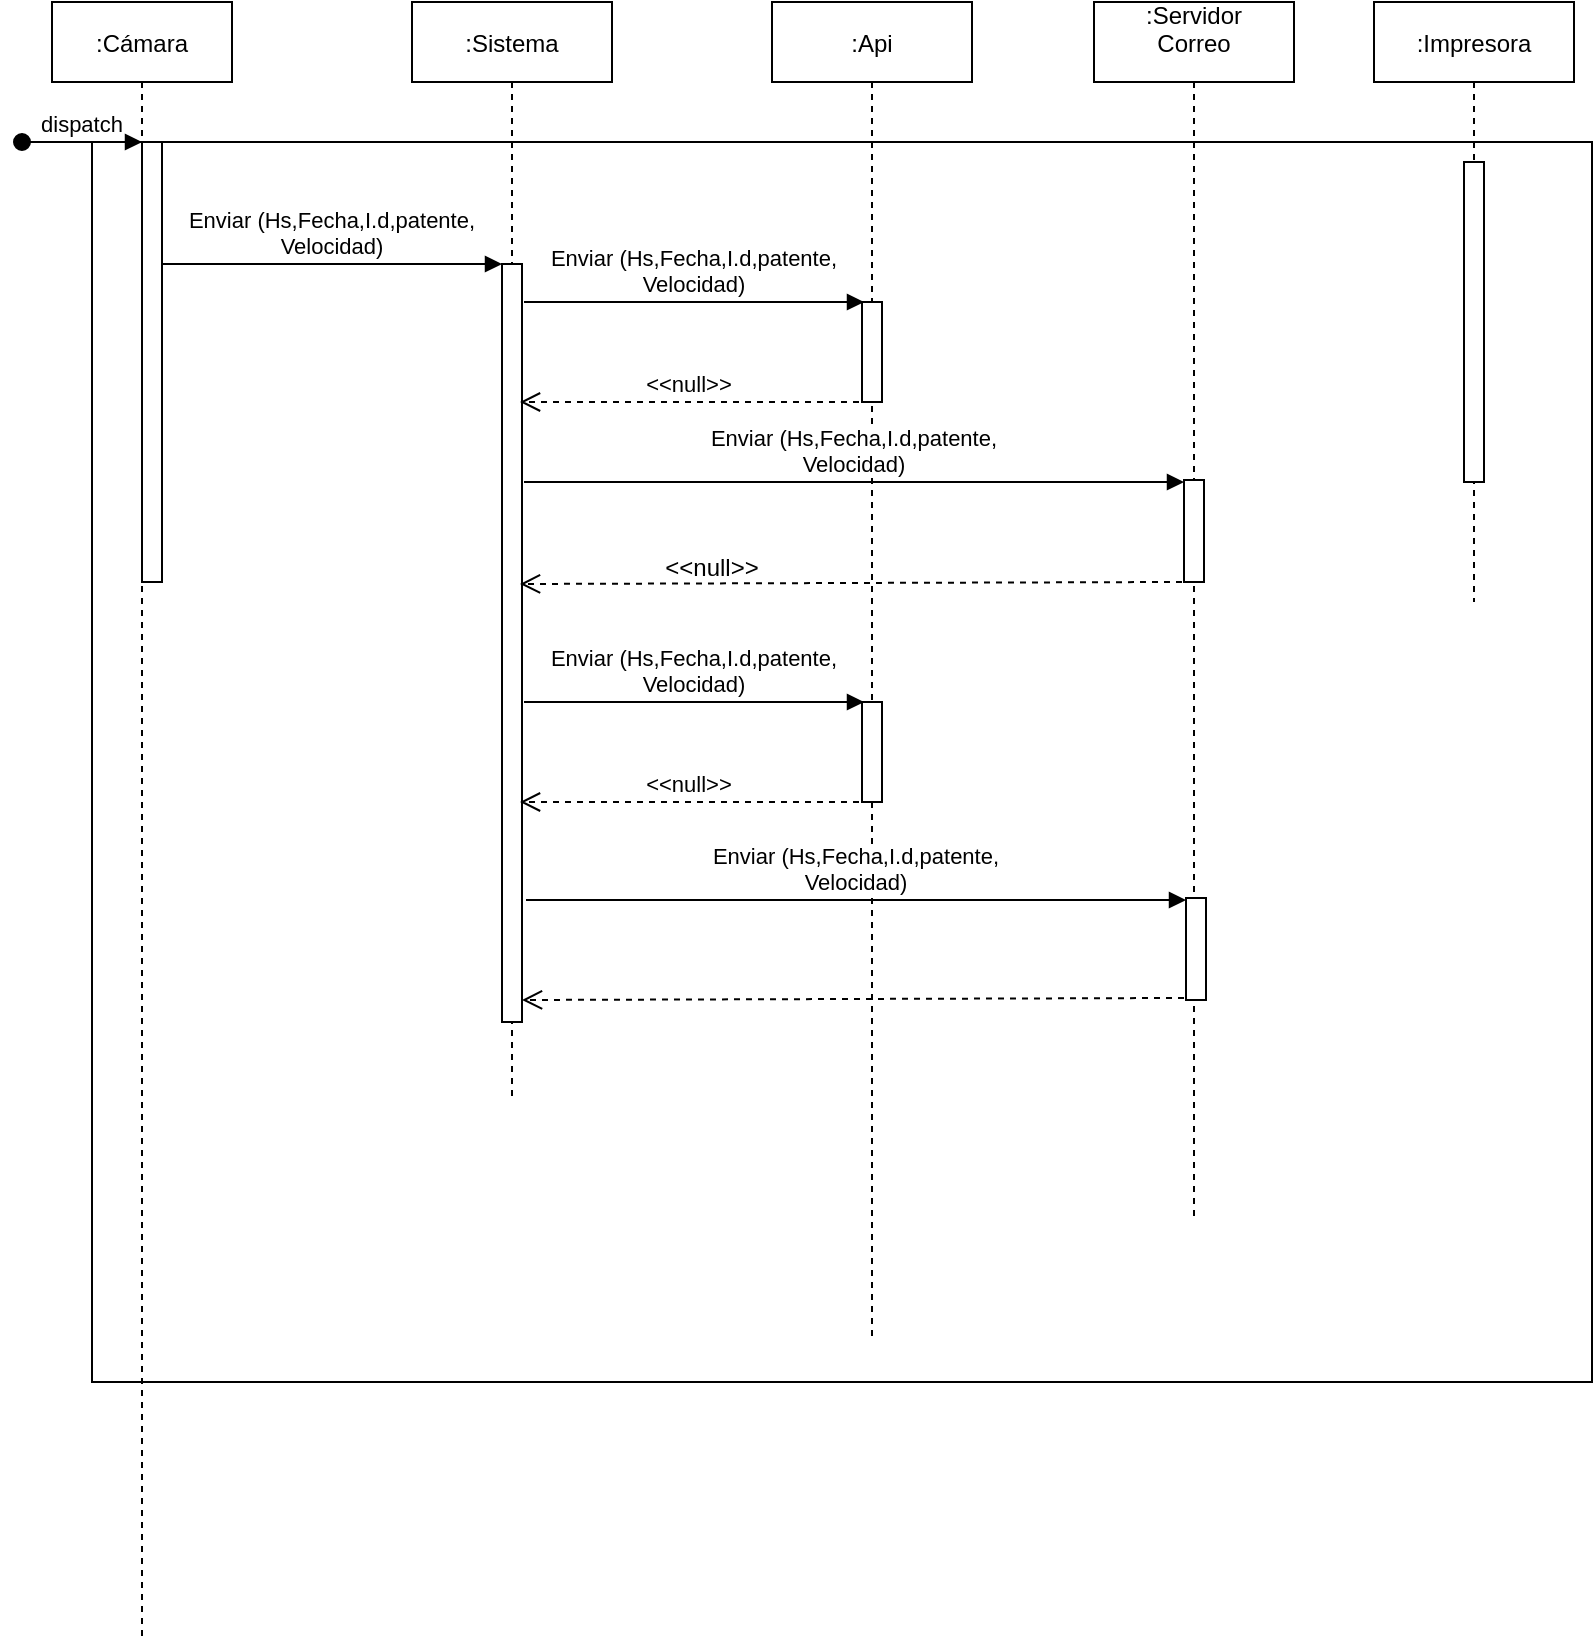 <mxfile version="20.5.1" type="github">
  <diagram id="kgpKYQtTHZ0yAKxKKP6v" name="Page-1">
    <mxGraphModel dx="868" dy="482" grid="1" gridSize="10" guides="1" tooltips="1" connect="1" arrows="1" fold="1" page="1" pageScale="1" pageWidth="850" pageHeight="1100" math="0" shadow="0">
      <root>
        <mxCell id="0" />
        <mxCell id="1" parent="0" />
        <mxCell id="M0CQ6oxBDmV-9MIL71eg-13" value="" style="rounded=0;whiteSpace=wrap;html=1;" parent="1" vertex="1">
          <mxGeometry x="60" y="150" width="750" height="620" as="geometry" />
        </mxCell>
        <mxCell id="3nuBFxr9cyL0pnOWT2aG-1" value=":Cámara" style="shape=umlLifeline;perimeter=lifelinePerimeter;container=1;collapsible=0;recursiveResize=0;rounded=0;shadow=0;strokeWidth=1;" parent="1" vertex="1">
          <mxGeometry x="40" y="80" width="90" height="820" as="geometry" />
        </mxCell>
        <mxCell id="3nuBFxr9cyL0pnOWT2aG-2" value="" style="points=[];perimeter=orthogonalPerimeter;rounded=0;shadow=0;strokeWidth=1;" parent="3nuBFxr9cyL0pnOWT2aG-1" vertex="1">
          <mxGeometry x="45" y="70" width="10" height="220" as="geometry" />
        </mxCell>
        <mxCell id="3nuBFxr9cyL0pnOWT2aG-3" value="dispatch" style="verticalAlign=bottom;startArrow=oval;endArrow=block;startSize=8;shadow=0;strokeWidth=1;" parent="3nuBFxr9cyL0pnOWT2aG-1" target="3nuBFxr9cyL0pnOWT2aG-2" edge="1">
          <mxGeometry relative="1" as="geometry">
            <mxPoint x="-15" y="70" as="sourcePoint" />
          </mxGeometry>
        </mxCell>
        <mxCell id="3nuBFxr9cyL0pnOWT2aG-5" value=":Sistema" style="shape=umlLifeline;perimeter=lifelinePerimeter;container=1;collapsible=0;recursiveResize=0;rounded=0;shadow=0;strokeWidth=1;" parent="1" vertex="1">
          <mxGeometry x="220" y="80" width="100" height="550" as="geometry" />
        </mxCell>
        <mxCell id="3nuBFxr9cyL0pnOWT2aG-6" value="" style="points=[];perimeter=orthogonalPerimeter;rounded=0;shadow=0;strokeWidth=1;" parent="3nuBFxr9cyL0pnOWT2aG-5" vertex="1">
          <mxGeometry x="45" y="131" width="10" height="379" as="geometry" />
        </mxCell>
        <mxCell id="3nuBFxr9cyL0pnOWT2aG-8" value="Enviar (Hs,Fecha,I.d,patente,&#xa;Velocidad)" style="verticalAlign=bottom;endArrow=block;entryX=0;entryY=0;shadow=0;strokeWidth=1;" parent="1" edge="1">
          <mxGeometry relative="1" as="geometry">
            <mxPoint x="95" y="211" as="sourcePoint" />
            <mxPoint x="265" y="211.0" as="targetPoint" />
            <Array as="points">
              <mxPoint x="175" y="211" />
            </Array>
          </mxGeometry>
        </mxCell>
        <mxCell id="M0CQ6oxBDmV-9MIL71eg-2" value=":Api" style="shape=umlLifeline;perimeter=lifelinePerimeter;container=1;collapsible=0;recursiveResize=0;rounded=0;shadow=0;strokeWidth=1;" parent="1" vertex="1">
          <mxGeometry x="400" y="80" width="100" height="670" as="geometry" />
        </mxCell>
        <mxCell id="M0CQ6oxBDmV-9MIL71eg-3" value="" style="points=[];perimeter=orthogonalPerimeter;rounded=0;shadow=0;strokeWidth=1;" parent="M0CQ6oxBDmV-9MIL71eg-2" vertex="1">
          <mxGeometry x="45" y="150" width="10" height="50" as="geometry" />
        </mxCell>
        <mxCell id="SZ8pcLvOxQJ-LKVlNp_l-4" value="" style="points=[];perimeter=orthogonalPerimeter;rounded=0;shadow=0;strokeWidth=1;" vertex="1" parent="M0CQ6oxBDmV-9MIL71eg-2">
          <mxGeometry x="45" y="350" width="10" height="50" as="geometry" />
        </mxCell>
        <mxCell id="M0CQ6oxBDmV-9MIL71eg-4" value=":Servidor&#xa;Correo&#xa;" style="shape=umlLifeline;perimeter=lifelinePerimeter;container=1;collapsible=0;recursiveResize=0;rounded=0;shadow=0;strokeWidth=1;" parent="1" vertex="1">
          <mxGeometry x="561" y="80" width="100" height="610" as="geometry" />
        </mxCell>
        <mxCell id="M0CQ6oxBDmV-9MIL71eg-5" value="" style="points=[];perimeter=orthogonalPerimeter;rounded=0;shadow=0;strokeWidth=1;" parent="M0CQ6oxBDmV-9MIL71eg-4" vertex="1">
          <mxGeometry x="45" y="239" width="10" height="51" as="geometry" />
        </mxCell>
        <mxCell id="M0CQ6oxBDmV-9MIL71eg-9" value="Enviar (Hs,Fecha,I.d,patente,&#xa;Velocidad)" style="verticalAlign=bottom;endArrow=block;shadow=0;strokeWidth=1;" parent="M0CQ6oxBDmV-9MIL71eg-4" edge="1">
          <mxGeometry relative="1" as="geometry">
            <mxPoint x="-285" y="240" as="sourcePoint" />
            <mxPoint x="45" y="240" as="targetPoint" />
            <Array as="points" />
          </mxGeometry>
        </mxCell>
        <mxCell id="M0CQ6oxBDmV-9MIL71eg-6" value=":Impresora" style="shape=umlLifeline;perimeter=lifelinePerimeter;container=1;collapsible=0;recursiveResize=0;rounded=0;shadow=0;strokeWidth=1;" parent="1" vertex="1">
          <mxGeometry x="701" y="80" width="100" height="300" as="geometry" />
        </mxCell>
        <mxCell id="M0CQ6oxBDmV-9MIL71eg-7" value="" style="points=[];perimeter=orthogonalPerimeter;rounded=0;shadow=0;strokeWidth=1;" parent="M0CQ6oxBDmV-9MIL71eg-6" vertex="1">
          <mxGeometry x="45" y="80" width="10" height="160" as="geometry" />
        </mxCell>
        <mxCell id="M0CQ6oxBDmV-9MIL71eg-8" value="Enviar (Hs,Fecha,I.d,patente,&#xa;Velocidad)" style="verticalAlign=bottom;endArrow=block;entryX=0;entryY=0;shadow=0;strokeWidth=1;" parent="1" edge="1">
          <mxGeometry relative="1" as="geometry">
            <mxPoint x="276" y="230" as="sourcePoint" />
            <mxPoint x="446" y="230.0" as="targetPoint" />
            <Array as="points">
              <mxPoint x="356" y="230" />
            </Array>
          </mxGeometry>
        </mxCell>
        <mxCell id="M0CQ6oxBDmV-9MIL71eg-10" value="&lt;&lt;null&gt;&gt;" style="verticalAlign=bottom;endArrow=open;dashed=1;endSize=8;shadow=0;strokeWidth=1;" parent="1" edge="1">
          <mxGeometry relative="1" as="geometry">
            <mxPoint x="274" y="280" as="targetPoint" />
            <mxPoint x="443.5" y="280" as="sourcePoint" />
          </mxGeometry>
        </mxCell>
        <mxCell id="M0CQ6oxBDmV-9MIL71eg-11" value="" style="verticalAlign=bottom;endArrow=open;dashed=1;endSize=8;shadow=0;strokeWidth=1;exitX=0.1;exitY=0.784;exitDx=0;exitDy=0;exitPerimeter=0;" parent="1" edge="1">
          <mxGeometry x="0.069" y="-20" relative="1" as="geometry">
            <mxPoint x="274" y="371" as="targetPoint" />
            <mxPoint x="605" y="369.984" as="sourcePoint" />
            <mxPoint as="offset" />
          </mxGeometry>
        </mxCell>
        <mxCell id="SZ8pcLvOxQJ-LKVlNp_l-2" value="&amp;lt;&amp;lt;null&amp;gt;&amp;gt;" style="text;html=1;strokeColor=none;fillColor=none;align=center;verticalAlign=middle;whiteSpace=wrap;rounded=0;" vertex="1" parent="1">
          <mxGeometry x="340" y="347.5" width="60" height="30" as="geometry" />
        </mxCell>
        <mxCell id="SZ8pcLvOxQJ-LKVlNp_l-5" value="Enviar (Hs,Fecha,I.d,patente,&#xa;Velocidad)" style="verticalAlign=bottom;endArrow=block;entryX=0;entryY=0;shadow=0;strokeWidth=1;" edge="1" parent="1">
          <mxGeometry relative="1" as="geometry">
            <mxPoint x="276" y="430" as="sourcePoint" />
            <mxPoint x="446" y="430.0" as="targetPoint" />
            <Array as="points">
              <mxPoint x="356" y="430" />
            </Array>
          </mxGeometry>
        </mxCell>
        <mxCell id="SZ8pcLvOxQJ-LKVlNp_l-6" value="" style="points=[];perimeter=orthogonalPerimeter;rounded=0;shadow=0;strokeWidth=1;" vertex="1" parent="1">
          <mxGeometry x="607" y="528" width="10" height="51" as="geometry" />
        </mxCell>
        <mxCell id="SZ8pcLvOxQJ-LKVlNp_l-7" value="Enviar (Hs,Fecha,I.d,patente,&#xa;Velocidad)" style="verticalAlign=bottom;endArrow=block;shadow=0;strokeWidth=1;" edge="1" parent="1">
          <mxGeometry relative="1" as="geometry">
            <mxPoint x="277" y="529" as="sourcePoint" />
            <mxPoint x="607" y="529" as="targetPoint" />
            <Array as="points" />
          </mxGeometry>
        </mxCell>
        <mxCell id="SZ8pcLvOxQJ-LKVlNp_l-8" value="" style="verticalAlign=bottom;endArrow=open;dashed=1;endSize=8;shadow=0;strokeWidth=1;exitX=0.1;exitY=0.784;exitDx=0;exitDy=0;exitPerimeter=0;" edge="1" parent="1">
          <mxGeometry x="0.069" y="-20" relative="1" as="geometry">
            <mxPoint x="275" y="579" as="targetPoint" />
            <mxPoint x="606" y="577.984" as="sourcePoint" />
            <mxPoint as="offset" />
          </mxGeometry>
        </mxCell>
        <mxCell id="SZ8pcLvOxQJ-LKVlNp_l-9" value="&lt;&lt;null&gt;&gt;" style="verticalAlign=bottom;endArrow=open;dashed=1;endSize=8;shadow=0;strokeWidth=1;" edge="1" parent="1">
          <mxGeometry relative="1" as="geometry">
            <mxPoint x="274" y="480" as="targetPoint" />
            <mxPoint x="443.5" y="480" as="sourcePoint" />
          </mxGeometry>
        </mxCell>
      </root>
    </mxGraphModel>
  </diagram>
</mxfile>
